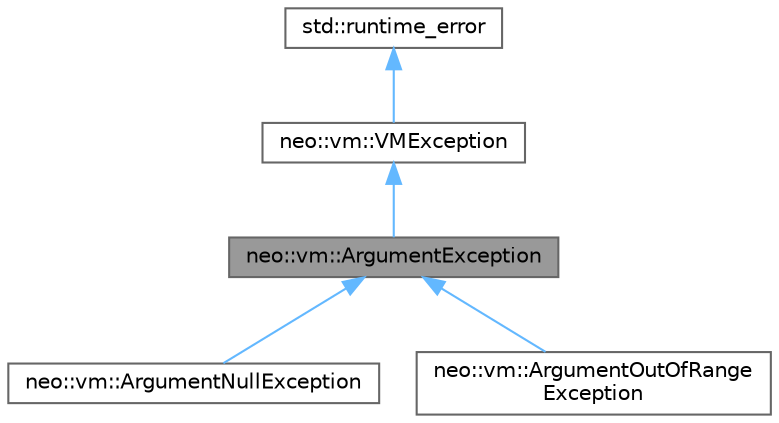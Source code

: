 digraph "neo::vm::ArgumentException"
{
 // LATEX_PDF_SIZE
  bgcolor="transparent";
  edge [fontname=Helvetica,fontsize=10,labelfontname=Helvetica,labelfontsize=10];
  node [fontname=Helvetica,fontsize=10,shape=box,height=0.2,width=0.4];
  Node1 [id="Node000001",label="neo::vm::ArgumentException",height=0.2,width=0.4,color="gray40", fillcolor="grey60", style="filled", fontcolor="black",tooltip="Exception thrown when an argument is invalid."];
  Node2 -> Node1 [id="edge1_Node000001_Node000002",dir="back",color="steelblue1",style="solid",tooltip=" "];
  Node2 [id="Node000002",label="neo::vm::VMException",height=0.2,width=0.4,color="gray40", fillcolor="white", style="filled",URL="$classneo_1_1vm_1_1_v_m_exception.html",tooltip="Base class for all VM exceptions."];
  Node3 -> Node2 [id="edge2_Node000002_Node000003",dir="back",color="steelblue1",style="solid",tooltip=" "];
  Node3 [id="Node000003",label="std::runtime_error",height=0.2,width=0.4,color="gray40", fillcolor="white", style="filled",tooltip=" "];
  Node1 -> Node4 [id="edge3_Node000001_Node000004",dir="back",color="steelblue1",style="solid",tooltip=" "];
  Node4 [id="Node000004",label="neo::vm::ArgumentNullException",height=0.2,width=0.4,color="gray40", fillcolor="white", style="filled",URL="$classneo_1_1vm_1_1_argument_null_exception.html",tooltip="Exception thrown when an argument is null."];
  Node1 -> Node5 [id="edge4_Node000001_Node000005",dir="back",color="steelblue1",style="solid",tooltip=" "];
  Node5 [id="Node000005",label="neo::vm::ArgumentOutOfRange\lException",height=0.2,width=0.4,color="gray40", fillcolor="white", style="filled",URL="$classneo_1_1vm_1_1_argument_out_of_range_exception.html",tooltip="Exception thrown when an argument is out of range."];
}
